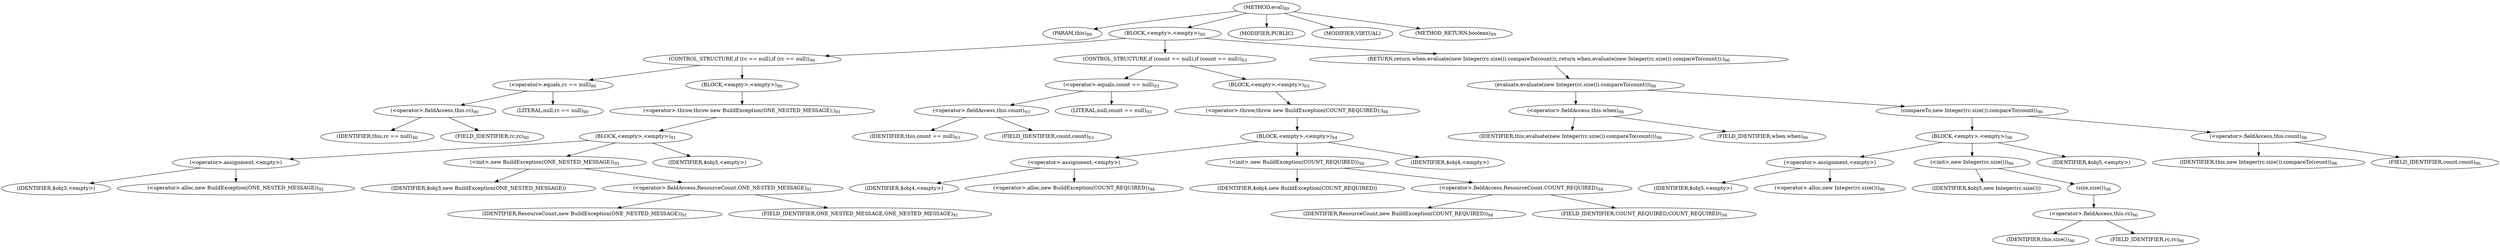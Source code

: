 digraph "eval" {  
"145" [label = <(METHOD,eval)<SUB>89</SUB>> ]
"146" [label = <(PARAM,this)<SUB>89</SUB>> ]
"147" [label = <(BLOCK,&lt;empty&gt;,&lt;empty&gt;)<SUB>89</SUB>> ]
"148" [label = <(CONTROL_STRUCTURE,if (rc == null),if (rc == null))<SUB>90</SUB>> ]
"149" [label = <(&lt;operator&gt;.equals,rc == null)<SUB>90</SUB>> ]
"150" [label = <(&lt;operator&gt;.fieldAccess,this.rc)<SUB>90</SUB>> ]
"151" [label = <(IDENTIFIER,this,rc == null)<SUB>90</SUB>> ]
"152" [label = <(FIELD_IDENTIFIER,rc,rc)<SUB>90</SUB>> ]
"153" [label = <(LITERAL,null,rc == null)<SUB>90</SUB>> ]
"154" [label = <(BLOCK,&lt;empty&gt;,&lt;empty&gt;)<SUB>90</SUB>> ]
"155" [label = <(&lt;operator&gt;.throw,throw new BuildException(ONE_NESTED_MESSAGE);)<SUB>91</SUB>> ]
"156" [label = <(BLOCK,&lt;empty&gt;,&lt;empty&gt;)<SUB>91</SUB>> ]
"157" [label = <(&lt;operator&gt;.assignment,&lt;empty&gt;)> ]
"158" [label = <(IDENTIFIER,$obj3,&lt;empty&gt;)> ]
"159" [label = <(&lt;operator&gt;.alloc,new BuildException(ONE_NESTED_MESSAGE))<SUB>91</SUB>> ]
"160" [label = <(&lt;init&gt;,new BuildException(ONE_NESTED_MESSAGE))<SUB>91</SUB>> ]
"161" [label = <(IDENTIFIER,$obj3,new BuildException(ONE_NESTED_MESSAGE))> ]
"162" [label = <(&lt;operator&gt;.fieldAccess,ResourceCount.ONE_NESTED_MESSAGE)<SUB>91</SUB>> ]
"163" [label = <(IDENTIFIER,ResourceCount,new BuildException(ONE_NESTED_MESSAGE))<SUB>91</SUB>> ]
"164" [label = <(FIELD_IDENTIFIER,ONE_NESTED_MESSAGE,ONE_NESTED_MESSAGE)<SUB>91</SUB>> ]
"165" [label = <(IDENTIFIER,$obj3,&lt;empty&gt;)> ]
"166" [label = <(CONTROL_STRUCTURE,if (count == null),if (count == null))<SUB>93</SUB>> ]
"167" [label = <(&lt;operator&gt;.equals,count == null)<SUB>93</SUB>> ]
"168" [label = <(&lt;operator&gt;.fieldAccess,this.count)<SUB>93</SUB>> ]
"169" [label = <(IDENTIFIER,this,count == null)<SUB>93</SUB>> ]
"170" [label = <(FIELD_IDENTIFIER,count,count)<SUB>93</SUB>> ]
"171" [label = <(LITERAL,null,count == null)<SUB>93</SUB>> ]
"172" [label = <(BLOCK,&lt;empty&gt;,&lt;empty&gt;)<SUB>93</SUB>> ]
"173" [label = <(&lt;operator&gt;.throw,throw new BuildException(COUNT_REQUIRED);)<SUB>94</SUB>> ]
"174" [label = <(BLOCK,&lt;empty&gt;,&lt;empty&gt;)<SUB>94</SUB>> ]
"175" [label = <(&lt;operator&gt;.assignment,&lt;empty&gt;)> ]
"176" [label = <(IDENTIFIER,$obj4,&lt;empty&gt;)> ]
"177" [label = <(&lt;operator&gt;.alloc,new BuildException(COUNT_REQUIRED))<SUB>94</SUB>> ]
"178" [label = <(&lt;init&gt;,new BuildException(COUNT_REQUIRED))<SUB>94</SUB>> ]
"179" [label = <(IDENTIFIER,$obj4,new BuildException(COUNT_REQUIRED))> ]
"180" [label = <(&lt;operator&gt;.fieldAccess,ResourceCount.COUNT_REQUIRED)<SUB>94</SUB>> ]
"181" [label = <(IDENTIFIER,ResourceCount,new BuildException(COUNT_REQUIRED))<SUB>94</SUB>> ]
"182" [label = <(FIELD_IDENTIFIER,COUNT_REQUIRED,COUNT_REQUIRED)<SUB>94</SUB>> ]
"183" [label = <(IDENTIFIER,$obj4,&lt;empty&gt;)> ]
"184" [label = <(RETURN,return when.evaluate(new Integer(rc.size()).compareTo(count));,return when.evaluate(new Integer(rc.size()).compareTo(count));)<SUB>96</SUB>> ]
"185" [label = <(evaluate,evaluate(new Integer(rc.size()).compareTo(count)))<SUB>96</SUB>> ]
"186" [label = <(&lt;operator&gt;.fieldAccess,this.when)<SUB>96</SUB>> ]
"187" [label = <(IDENTIFIER,this,evaluate(new Integer(rc.size()).compareTo(count)))<SUB>96</SUB>> ]
"188" [label = <(FIELD_IDENTIFIER,when,when)<SUB>96</SUB>> ]
"189" [label = <(compareTo,new Integer(rc.size()).compareTo(count))<SUB>96</SUB>> ]
"190" [label = <(BLOCK,&lt;empty&gt;,&lt;empty&gt;)<SUB>96</SUB>> ]
"191" [label = <(&lt;operator&gt;.assignment,&lt;empty&gt;)> ]
"192" [label = <(IDENTIFIER,$obj5,&lt;empty&gt;)> ]
"193" [label = <(&lt;operator&gt;.alloc,new Integer(rc.size()))<SUB>96</SUB>> ]
"194" [label = <(&lt;init&gt;,new Integer(rc.size()))<SUB>96</SUB>> ]
"195" [label = <(IDENTIFIER,$obj5,new Integer(rc.size()))> ]
"196" [label = <(size,size())<SUB>96</SUB>> ]
"197" [label = <(&lt;operator&gt;.fieldAccess,this.rc)<SUB>96</SUB>> ]
"198" [label = <(IDENTIFIER,this,size())<SUB>96</SUB>> ]
"199" [label = <(FIELD_IDENTIFIER,rc,rc)<SUB>96</SUB>> ]
"200" [label = <(IDENTIFIER,$obj5,&lt;empty&gt;)> ]
"201" [label = <(&lt;operator&gt;.fieldAccess,this.count)<SUB>96</SUB>> ]
"202" [label = <(IDENTIFIER,this,new Integer(rc.size()).compareTo(count))<SUB>96</SUB>> ]
"203" [label = <(FIELD_IDENTIFIER,count,count)<SUB>96</SUB>> ]
"204" [label = <(MODIFIER,PUBLIC)> ]
"205" [label = <(MODIFIER,VIRTUAL)> ]
"206" [label = <(METHOD_RETURN,boolean)<SUB>89</SUB>> ]
  "145" -> "146" 
  "145" -> "147" 
  "145" -> "204" 
  "145" -> "205" 
  "145" -> "206" 
  "147" -> "148" 
  "147" -> "166" 
  "147" -> "184" 
  "148" -> "149" 
  "148" -> "154" 
  "149" -> "150" 
  "149" -> "153" 
  "150" -> "151" 
  "150" -> "152" 
  "154" -> "155" 
  "155" -> "156" 
  "156" -> "157" 
  "156" -> "160" 
  "156" -> "165" 
  "157" -> "158" 
  "157" -> "159" 
  "160" -> "161" 
  "160" -> "162" 
  "162" -> "163" 
  "162" -> "164" 
  "166" -> "167" 
  "166" -> "172" 
  "167" -> "168" 
  "167" -> "171" 
  "168" -> "169" 
  "168" -> "170" 
  "172" -> "173" 
  "173" -> "174" 
  "174" -> "175" 
  "174" -> "178" 
  "174" -> "183" 
  "175" -> "176" 
  "175" -> "177" 
  "178" -> "179" 
  "178" -> "180" 
  "180" -> "181" 
  "180" -> "182" 
  "184" -> "185" 
  "185" -> "186" 
  "185" -> "189" 
  "186" -> "187" 
  "186" -> "188" 
  "189" -> "190" 
  "189" -> "201" 
  "190" -> "191" 
  "190" -> "194" 
  "190" -> "200" 
  "191" -> "192" 
  "191" -> "193" 
  "194" -> "195" 
  "194" -> "196" 
  "196" -> "197" 
  "197" -> "198" 
  "197" -> "199" 
  "201" -> "202" 
  "201" -> "203" 
}
